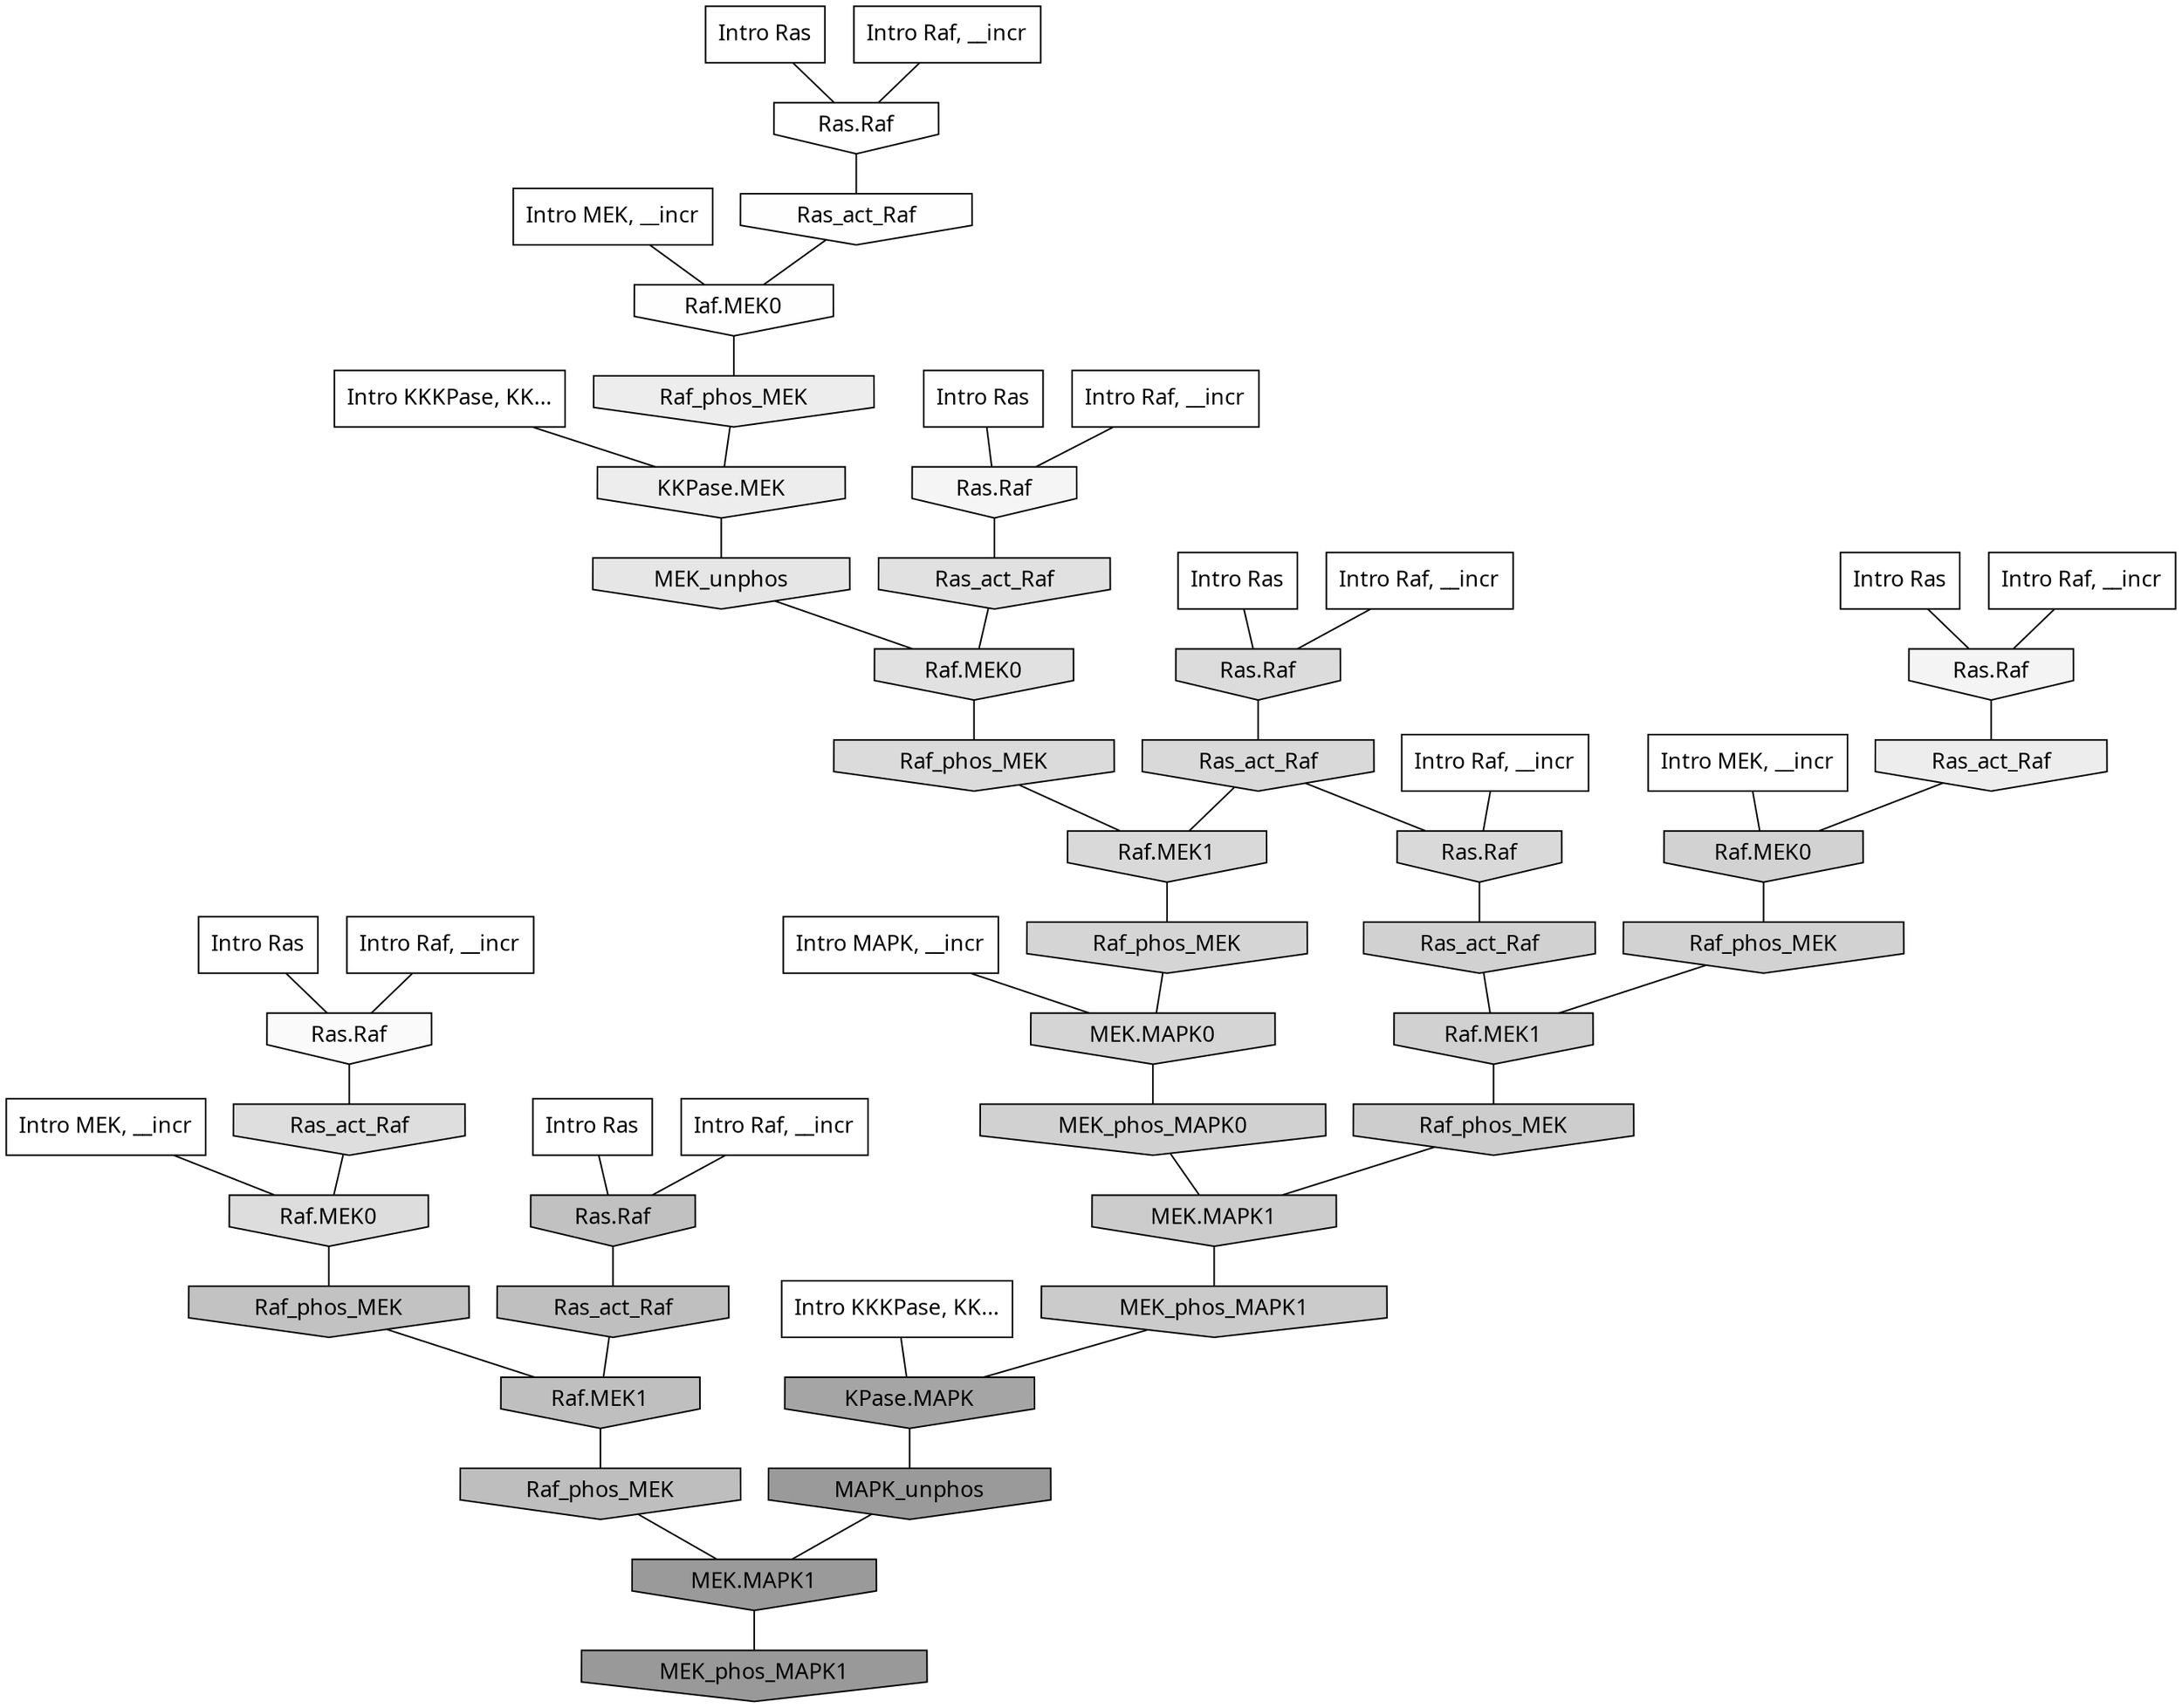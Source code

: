 digraph G{
  rankdir="TB";
  ranksep=0.30;
  node [fontname="CMU Serif"];
  edge [fontname="CMU Serif"];
  
  6 [label="Intro Ras", shape=rectangle, style=filled, fillcolor="0.000 0.000 1.000"]
  
  8 [label="Intro Ras", shape=rectangle, style=filled, fillcolor="0.000 0.000 1.000"]
  
  16 [label="Intro Ras", shape=rectangle, style=filled, fillcolor="0.000 0.000 1.000"]
  
  36 [label="Intro Ras", shape=rectangle, style=filled, fillcolor="0.000 0.000 1.000"]
  
  79 [label="Intro Ras", shape=rectangle, style=filled, fillcolor="0.000 0.000 1.000"]
  
  99 [label="Intro Ras", shape=rectangle, style=filled, fillcolor="0.000 0.000 1.000"]
  
  159 [label="Intro Raf, __incr", shape=rectangle, style=filled, fillcolor="0.000 0.000 1.000"]
  
  171 [label="Intro Raf, __incr", shape=rectangle, style=filled, fillcolor="0.000 0.000 1.000"]
  
  652 [label="Intro Raf, __incr", shape=rectangle, style=filled, fillcolor="0.000 0.000 1.000"]
  
  678 [label="Intro Raf, __incr", shape=rectangle, style=filled, fillcolor="0.000 0.000 1.000"]
  
  764 [label="Intro Raf, __incr", shape=rectangle, style=filled, fillcolor="0.000 0.000 1.000"]
  
  793 [label="Intro Raf, __incr", shape=rectangle, style=filled, fillcolor="0.000 0.000 1.000"]
  
  971 [label="Intro Raf, __incr", shape=rectangle, style=filled, fillcolor="0.000 0.000 1.000"]
  
  1682 [label="Intro MEK, __incr", shape=rectangle, style=filled, fillcolor="0.000 0.000 1.000"]
  
  1747 [label="Intro MEK, __incr", shape=rectangle, style=filled, fillcolor="0.000 0.000 1.000"]
  
  1849 [label="Intro MEK, __incr", shape=rectangle, style=filled, fillcolor="0.000 0.000 1.000"]
  
  2676 [label="Intro MAPK, __incr", shape=rectangle, style=filled, fillcolor="0.000 0.000 1.000"]
  
  3118 [label="Intro KKKPase, KK...", shape=rectangle, style=filled, fillcolor="0.000 0.000 1.000"]
  
  3156 [label="Intro KKKPase, KK...", shape=rectangle, style=filled, fillcolor="0.000 0.000 1.000"]
  
  3237 [label="Ras.Raf", shape=invhouse, style=filled, fillcolor="0.000 0.000 1.000"]
  
  3360 [label="Ras_act_Raf", shape=invhouse, style=filled, fillcolor="0.000 0.000 0.994"]
  
  3362 [label="Raf.MEK0", shape=invhouse, style=filled, fillcolor="0.000 0.000 0.994"]
  
  3530 [label="Ras.Raf", shape=invhouse, style=filled, fillcolor="0.000 0.000 0.978"]
  
  3830 [label="Ras.Raf", shape=invhouse, style=filled, fillcolor="0.000 0.000 0.959"]
  
  3921 [label="Ras.Raf", shape=invhouse, style=filled, fillcolor="0.000 0.000 0.954"]
  
  4529 [label="Raf_phos_MEK", shape=invhouse, style=filled, fillcolor="0.000 0.000 0.928"]
  
  4558 [label="Ras_act_Raf", shape=invhouse, style=filled, fillcolor="0.000 0.000 0.927"]
  
  4572 [label="KKPase.MEK", shape=invhouse, style=filled, fillcolor="0.000 0.000 0.926"]
  
  5251 [label="MEK_unphos", shape=invhouse, style=filled, fillcolor="0.000 0.000 0.900"]
  
  5829 [label="Ras_act_Raf", shape=invhouse, style=filled, fillcolor="0.000 0.000 0.879"]
  
  5832 [label="Raf.MEK0", shape=invhouse, style=filled, fillcolor="0.000 0.000 0.879"]
  
  6119 [label="Ras_act_Raf", shape=invhouse, style=filled, fillcolor="0.000 0.000 0.869"]
  
  6265 [label="Raf.MEK0", shape=invhouse, style=filled, fillcolor="0.000 0.000 0.865"]
  
  6345 [label="Ras.Raf", shape=invhouse, style=filled, fillcolor="0.000 0.000 0.863"]
  
  6485 [label="Raf_phos_MEK", shape=invhouse, style=filled, fillcolor="0.000 0.000 0.859"]
  
  6921 [label="Ras_act_Raf", shape=invhouse, style=filled, fillcolor="0.000 0.000 0.848"]
  
  6925 [label="Raf.MEK1", shape=invhouse, style=filled, fillcolor="0.000 0.000 0.848"]
  
  6926 [label="Ras.Raf", shape=invhouse, style=filled, fillcolor="0.000 0.000 0.848"]
  
  7592 [label="Raf_phos_MEK", shape=invhouse, style=filled, fillcolor="0.000 0.000 0.834"]
  
  7594 [label="MEK.MAPK0", shape=invhouse, style=filled, fillcolor="0.000 0.000 0.834"]
  
  8103 [label="Raf.MEK0", shape=invhouse, style=filled, fillcolor="0.000 0.000 0.824"]
  
  8125 [label="Raf_phos_MEK", shape=invhouse, style=filled, fillcolor="0.000 0.000 0.824"]
  
  8459 [label="MEK_phos_MAPK0", shape=invhouse, style=filled, fillcolor="0.000 0.000 0.817"]
  
  8463 [label="Ras_act_Raf", shape=invhouse, style=filled, fillcolor="0.000 0.000 0.817"]
  
  8465 [label="Raf.MEK1", shape=invhouse, style=filled, fillcolor="0.000 0.000 0.817"]
  
  9312 [label="Raf_phos_MEK", shape=invhouse, style=filled, fillcolor="0.000 0.000 0.801"]
  
  9391 [label="MEK.MAPK1", shape=invhouse, style=filled, fillcolor="0.000 0.000 0.800"]
  
  9825 [label="MEK_phos_MAPK1", shape=invhouse, style=filled, fillcolor="0.000 0.000 0.795"]
  
  12713 [label="Raf_phos_MEK", shape=invhouse, style=filled, fillcolor="0.000 0.000 0.759"]
  
  12931 [label="Ras.Raf", shape=invhouse, style=filled, fillcolor="0.000 0.000 0.757"]
  
  13788 [label="Ras_act_Raf", shape=invhouse, style=filled, fillcolor="0.000 0.000 0.748"]
  
  13790 [label="Raf.MEK1", shape=invhouse, style=filled, fillcolor="0.000 0.000 0.748"]
  
  14469 [label="Raf_phos_MEK", shape=invhouse, style=filled, fillcolor="0.000 0.000 0.743"]
  
  19383 [label="KPase.MAPK", shape=invhouse, style=filled, fillcolor="0.000 0.000 0.648"]
  
  20589 [label="MAPK_unphos", shape=invhouse, style=filled, fillcolor="0.000 0.000 0.604"]
  
  20590 [label="MEK.MAPK1", shape=invhouse, style=filled, fillcolor="0.000 0.000 0.604"]
  
  20686 [label="MEK_phos_MAPK1", shape=invhouse, style=filled, fillcolor="0.000 0.000 0.600"]
  
  
  20590 -> 20686 [dir=none, color="0.000 0.000 0.000"] 
  20589 -> 20590 [dir=none, color="0.000 0.000 0.000"] 
  19383 -> 20589 [dir=none, color="0.000 0.000 0.000"] 
  14469 -> 20590 [dir=none, color="0.000 0.000 0.000"] 
  13790 -> 14469 [dir=none, color="0.000 0.000 0.000"] 
  13788 -> 13790 [dir=none, color="0.000 0.000 0.000"] 
  12931 -> 13788 [dir=none, color="0.000 0.000 0.000"] 
  12713 -> 13790 [dir=none, color="0.000 0.000 0.000"] 
  9825 -> 19383 [dir=none, color="0.000 0.000 0.000"] 
  9391 -> 9825 [dir=none, color="0.000 0.000 0.000"] 
  9312 -> 9391 [dir=none, color="0.000 0.000 0.000"] 
  8465 -> 9312 [dir=none, color="0.000 0.000 0.000"] 
  8463 -> 8465 [dir=none, color="0.000 0.000 0.000"] 
  8459 -> 9391 [dir=none, color="0.000 0.000 0.000"] 
  8125 -> 8465 [dir=none, color="0.000 0.000 0.000"] 
  8103 -> 8125 [dir=none, color="0.000 0.000 0.000"] 
  7594 -> 8459 [dir=none, color="0.000 0.000 0.000"] 
  7592 -> 7594 [dir=none, color="0.000 0.000 0.000"] 
  6926 -> 8463 [dir=none, color="0.000 0.000 0.000"] 
  6925 -> 7592 [dir=none, color="0.000 0.000 0.000"] 
  6921 -> 6925 [dir=none, color="0.000 0.000 0.000"] 
  6921 -> 6926 [dir=none, color="0.000 0.000 0.000"] 
  6485 -> 6925 [dir=none, color="0.000 0.000 0.000"] 
  6345 -> 6921 [dir=none, color="0.000 0.000 0.000"] 
  6265 -> 12713 [dir=none, color="0.000 0.000 0.000"] 
  6119 -> 6265 [dir=none, color="0.000 0.000 0.000"] 
  5832 -> 6485 [dir=none, color="0.000 0.000 0.000"] 
  5829 -> 5832 [dir=none, color="0.000 0.000 0.000"] 
  5251 -> 5832 [dir=none, color="0.000 0.000 0.000"] 
  4572 -> 5251 [dir=none, color="0.000 0.000 0.000"] 
  4558 -> 8103 [dir=none, color="0.000 0.000 0.000"] 
  4529 -> 4572 [dir=none, color="0.000 0.000 0.000"] 
  3921 -> 4558 [dir=none, color="0.000 0.000 0.000"] 
  3830 -> 5829 [dir=none, color="0.000 0.000 0.000"] 
  3530 -> 6119 [dir=none, color="0.000 0.000 0.000"] 
  3362 -> 4529 [dir=none, color="0.000 0.000 0.000"] 
  3360 -> 3362 [dir=none, color="0.000 0.000 0.000"] 
  3237 -> 3360 [dir=none, color="0.000 0.000 0.000"] 
  3156 -> 19383 [dir=none, color="0.000 0.000 0.000"] 
  3118 -> 4572 [dir=none, color="0.000 0.000 0.000"] 
  2676 -> 7594 [dir=none, color="0.000 0.000 0.000"] 
  1849 -> 6265 [dir=none, color="0.000 0.000 0.000"] 
  1747 -> 8103 [dir=none, color="0.000 0.000 0.000"] 
  1682 -> 3362 [dir=none, color="0.000 0.000 0.000"] 
  971 -> 3830 [dir=none, color="0.000 0.000 0.000"] 
  793 -> 12931 [dir=none, color="0.000 0.000 0.000"] 
  764 -> 6926 [dir=none, color="0.000 0.000 0.000"] 
  678 -> 3237 [dir=none, color="0.000 0.000 0.000"] 
  652 -> 3921 [dir=none, color="0.000 0.000 0.000"] 
  171 -> 3530 [dir=none, color="0.000 0.000 0.000"] 
  159 -> 6345 [dir=none, color="0.000 0.000 0.000"] 
  99 -> 3921 [dir=none, color="0.000 0.000 0.000"] 
  79 -> 3830 [dir=none, color="0.000 0.000 0.000"] 
  36 -> 6345 [dir=none, color="0.000 0.000 0.000"] 
  16 -> 3530 [dir=none, color="0.000 0.000 0.000"] 
  8 -> 12931 [dir=none, color="0.000 0.000 0.000"] 
  6 -> 3237 [dir=none, color="0.000 0.000 0.000"] 
  
  }
